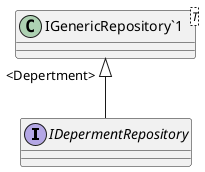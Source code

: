 @startuml
interface IDepermentRepository {
}
class "IGenericRepository`1"<T> {
}
"IGenericRepository`1" "<Depertment>" <|-- IDepermentRepository
@enduml
